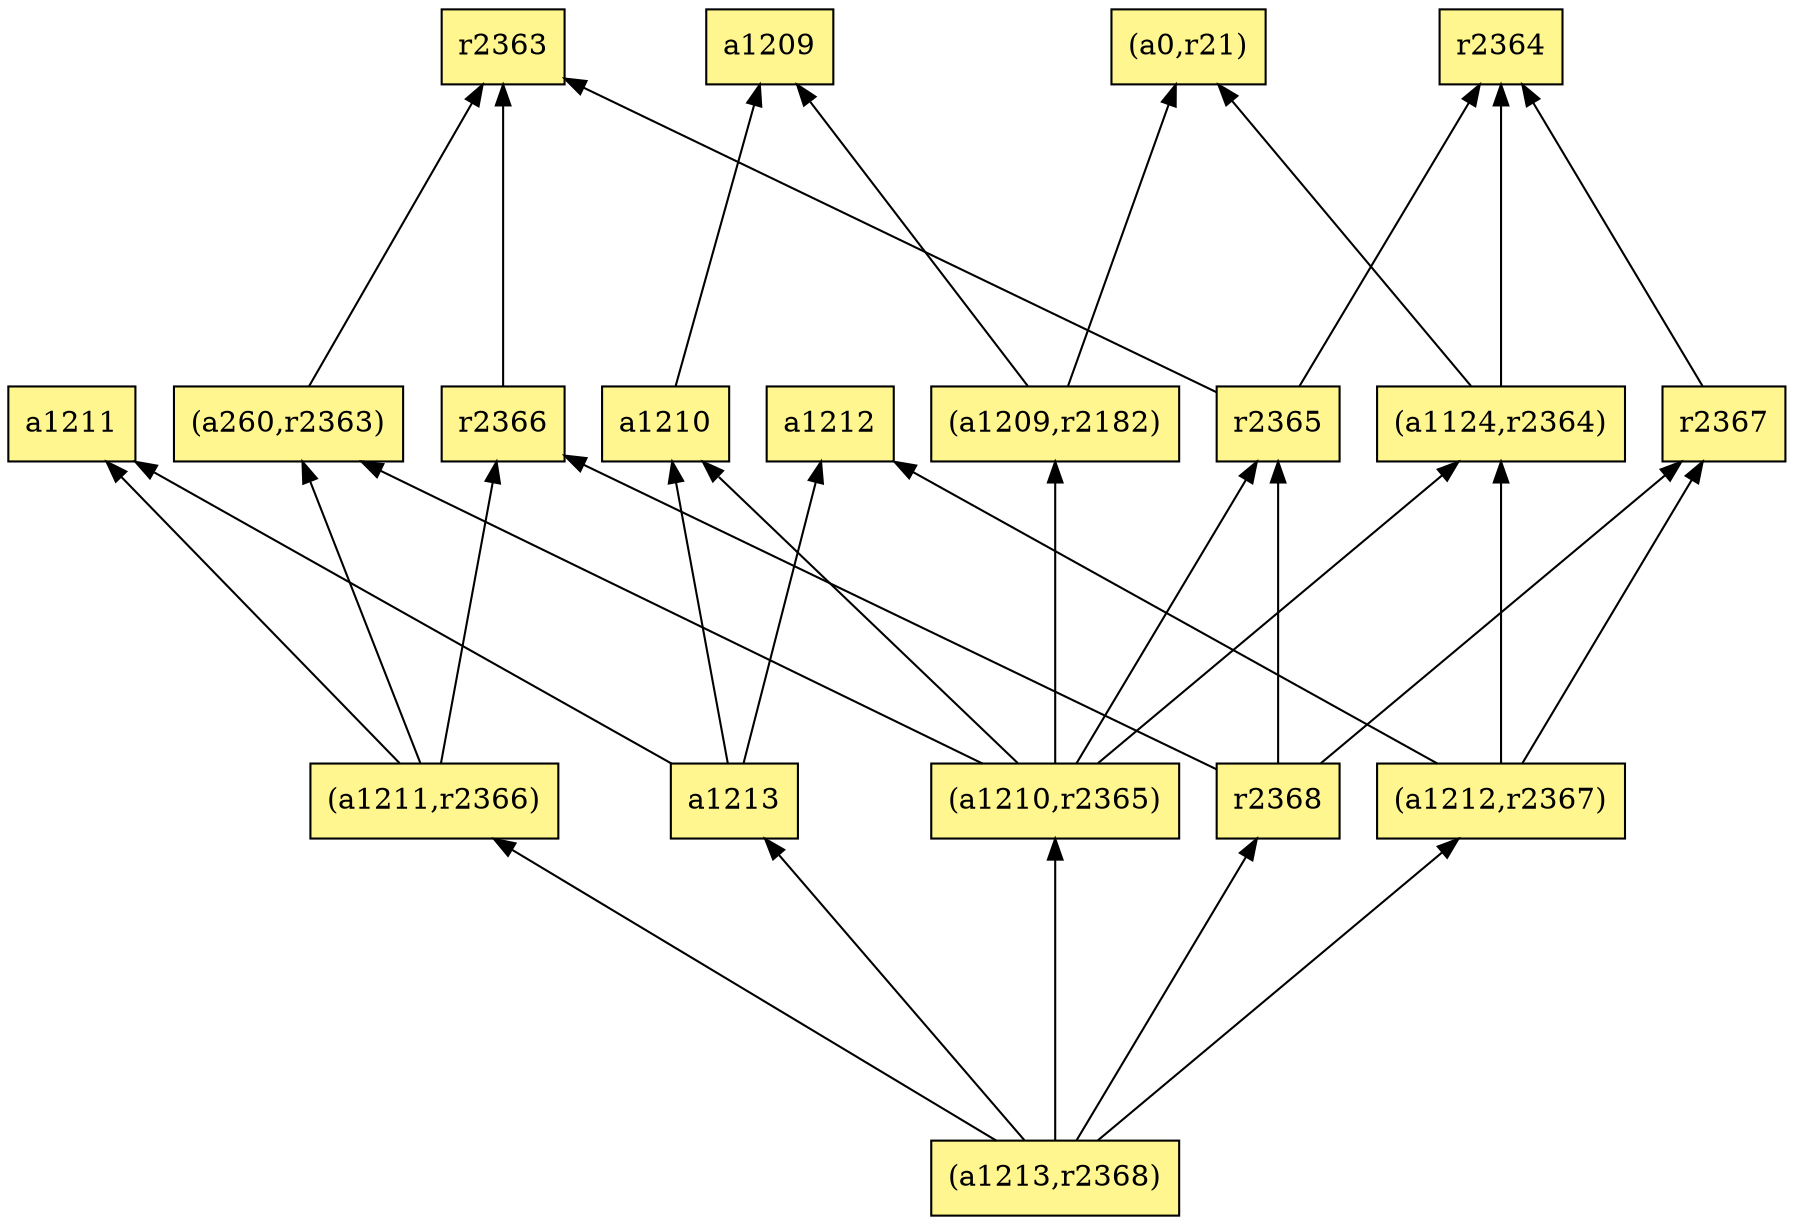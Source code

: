digraph G {
rankdir=BT;ranksep="2.0";
"(a1213,r2368)" [shape=record,fillcolor=khaki1,style=filled,label="{(a1213,r2368)}"];
"a1212" [shape=record,fillcolor=khaki1,style=filled,label="{a1212}"];
"(a1211,r2366)" [shape=record,fillcolor=khaki1,style=filled,label="{(a1211,r2366)}"];
"(a1210,r2365)" [shape=record,fillcolor=khaki1,style=filled,label="{(a1210,r2365)}"];
"(a0,r21)" [shape=record,fillcolor=khaki1,style=filled,label="{(a0,r21)}"];
"r2363" [shape=record,fillcolor=khaki1,style=filled,label="{r2363}"];
"a1210" [shape=record,fillcolor=khaki1,style=filled,label="{a1210}"];
"a1211" [shape=record,fillcolor=khaki1,style=filled,label="{a1211}"];
"a1213" [shape=record,fillcolor=khaki1,style=filled,label="{a1213}"];
"(a1212,r2367)" [shape=record,fillcolor=khaki1,style=filled,label="{(a1212,r2367)}"];
"a1209" [shape=record,fillcolor=khaki1,style=filled,label="{a1209}"];
"(a1209,r2182)" [shape=record,fillcolor=khaki1,style=filled,label="{(a1209,r2182)}"];
"r2365" [shape=record,fillcolor=khaki1,style=filled,label="{r2365}"];
"r2366" [shape=record,fillcolor=khaki1,style=filled,label="{r2366}"];
"r2364" [shape=record,fillcolor=khaki1,style=filled,label="{r2364}"];
"(a260,r2363)" [shape=record,fillcolor=khaki1,style=filled,label="{(a260,r2363)}"];
"r2368" [shape=record,fillcolor=khaki1,style=filled,label="{r2368}"];
"r2367" [shape=record,fillcolor=khaki1,style=filled,label="{r2367}"];
"(a1124,r2364)" [shape=record,fillcolor=khaki1,style=filled,label="{(a1124,r2364)}"];
"(a1213,r2368)" -> "(a1211,r2366)"
"(a1213,r2368)" -> "(a1210,r2365)"
"(a1213,r2368)" -> "r2368"
"(a1213,r2368)" -> "a1213"
"(a1213,r2368)" -> "(a1212,r2367)"
"(a1211,r2366)" -> "a1211"
"(a1211,r2366)" -> "(a260,r2363)"
"(a1211,r2366)" -> "r2366"
"(a1210,r2365)" -> "(a1209,r2182)"
"(a1210,r2365)" -> "r2365"
"(a1210,r2365)" -> "(a260,r2363)"
"(a1210,r2365)" -> "a1210"
"(a1210,r2365)" -> "(a1124,r2364)"
"a1210" -> "a1209"
"a1213" -> "a1211"
"a1213" -> "a1212"
"a1213" -> "a1210"
"(a1212,r2367)" -> "a1212"
"(a1212,r2367)" -> "r2367"
"(a1212,r2367)" -> "(a1124,r2364)"
"(a1209,r2182)" -> "a1209"
"(a1209,r2182)" -> "(a0,r21)"
"r2365" -> "r2363"
"r2365" -> "r2364"
"r2366" -> "r2363"
"(a260,r2363)" -> "r2363"
"r2368" -> "r2365"
"r2368" -> "r2366"
"r2368" -> "r2367"
"r2367" -> "r2364"
"(a1124,r2364)" -> "(a0,r21)"
"(a1124,r2364)" -> "r2364"
}